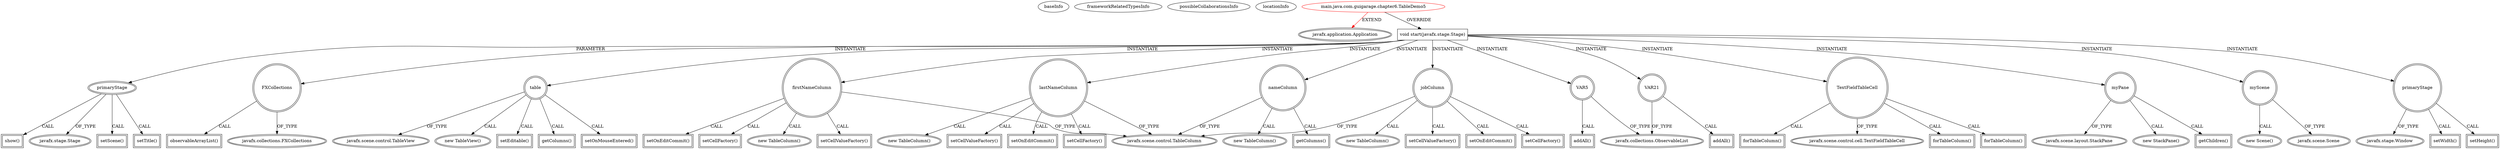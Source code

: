 digraph {
baseInfo[graphId=2882,category="extension_graph",isAnonymous=false,possibleRelation=false]
frameworkRelatedTypesInfo[0="javafx.application.Application"]
possibleCollaborationsInfo[]
locationInfo[projectName="guigarage-mastering-javafx-controls",filePath="/guigarage-mastering-javafx-controls/mastering-javafx-controls-master/src/main/java/com/guigarage/chapter6/TableDemo5.java",contextSignature="TableDemo5",graphId="2882"]
0[label="main.java.com.guigarage.chapter6.TableDemo5",vertexType="ROOT_CLIENT_CLASS_DECLARATION",isFrameworkType=false,color=red]
1[label="javafx.application.Application",vertexType="FRAMEWORK_CLASS_TYPE",isFrameworkType=true,peripheries=2]
2[label="void start(javafx.stage.Stage)",vertexType="OVERRIDING_METHOD_DECLARATION",isFrameworkType=false,shape=box]
3[label="primaryStage",vertexType="PARAMETER_DECLARATION",isFrameworkType=true,peripheries=2]
4[label="javafx.stage.Stage",vertexType="FRAMEWORK_CLASS_TYPE",isFrameworkType=true,peripheries=2]
5[label="FXCollections",vertexType="VARIABLE_EXPRESION",isFrameworkType=true,peripheries=2,shape=circle]
7[label="javafx.collections.FXCollections",vertexType="FRAMEWORK_CLASS_TYPE",isFrameworkType=true,peripheries=2]
6[label="observableArrayList()",vertexType="INSIDE_CALL",isFrameworkType=true,peripheries=2,shape=box]
9[label="table",vertexType="VARIABLE_EXPRESION",isFrameworkType=true,peripheries=2,shape=circle]
10[label="javafx.scene.control.TableView",vertexType="FRAMEWORK_CLASS_TYPE",isFrameworkType=true,peripheries=2]
8[label="new TableView()",vertexType="CONSTRUCTOR_CALL",isFrameworkType=true,peripheries=2]
12[label="firstNameColumn",vertexType="VARIABLE_EXPRESION",isFrameworkType=true,peripheries=2,shape=circle]
13[label="javafx.scene.control.TableColumn",vertexType="FRAMEWORK_CLASS_TYPE",isFrameworkType=true,peripheries=2]
11[label="new TableColumn()",vertexType="CONSTRUCTOR_CALL",isFrameworkType=true,peripheries=2]
15[label="lastNameColumn",vertexType="VARIABLE_EXPRESION",isFrameworkType=true,peripheries=2,shape=circle]
14[label="new TableColumn()",vertexType="CONSTRUCTOR_CALL",isFrameworkType=true,peripheries=2]
18[label="nameColumn",vertexType="VARIABLE_EXPRESION",isFrameworkType=true,peripheries=2,shape=circle]
17[label="new TableColumn()",vertexType="CONSTRUCTOR_CALL",isFrameworkType=true,peripheries=2]
20[label="VAR5",vertexType="VARIABLE_EXPRESION",isFrameworkType=true,peripheries=2,shape=circle]
22[label="javafx.collections.ObservableList",vertexType="FRAMEWORK_INTERFACE_TYPE",isFrameworkType=true,peripheries=2]
21[label="addAll()",vertexType="INSIDE_CALL",isFrameworkType=true,peripheries=2,shape=box]
24[label="getColumns()",vertexType="INSIDE_CALL",isFrameworkType=true,peripheries=2,shape=box]
26[label="jobColumn",vertexType="VARIABLE_EXPRESION",isFrameworkType=true,peripheries=2,shape=circle]
25[label="new TableColumn()",vertexType="CONSTRUCTOR_CALL",isFrameworkType=true,peripheries=2]
29[label="setCellValueFactory()",vertexType="INSIDE_CALL",isFrameworkType=true,peripheries=2,shape=box]
31[label="setCellValueFactory()",vertexType="INSIDE_CALL",isFrameworkType=true,peripheries=2,shape=box]
33[label="setCellValueFactory()",vertexType="INSIDE_CALL",isFrameworkType=true,peripheries=2,shape=box]
35[label="setOnEditCommit()",vertexType="INSIDE_CALL",isFrameworkType=true,peripheries=2,shape=box]
37[label="setOnEditCommit()",vertexType="INSIDE_CALL",isFrameworkType=true,peripheries=2,shape=box]
39[label="setOnEditCommit()",vertexType="INSIDE_CALL",isFrameworkType=true,peripheries=2,shape=box]
41[label="setCellFactory()",vertexType="INSIDE_CALL",isFrameworkType=true,peripheries=2,shape=box]
42[label="TextFieldTableCell",vertexType="VARIABLE_EXPRESION",isFrameworkType=true,peripheries=2,shape=circle]
44[label="javafx.scene.control.cell.TextFieldTableCell",vertexType="FRAMEWORK_CLASS_TYPE",isFrameworkType=true,peripheries=2]
43[label="forTableColumn()",vertexType="INSIDE_CALL",isFrameworkType=true,peripheries=2,shape=box]
46[label="setCellFactory()",vertexType="INSIDE_CALL",isFrameworkType=true,peripheries=2,shape=box]
48[label="forTableColumn()",vertexType="INSIDE_CALL",isFrameworkType=true,peripheries=2,shape=box]
50[label="setCellFactory()",vertexType="INSIDE_CALL",isFrameworkType=true,peripheries=2,shape=box]
52[label="forTableColumn()",vertexType="INSIDE_CALL",isFrameworkType=true,peripheries=2,shape=box]
54[label="setEditable()",vertexType="INSIDE_CALL",isFrameworkType=true,peripheries=2,shape=box]
55[label="VAR21",vertexType="VARIABLE_EXPRESION",isFrameworkType=true,peripheries=2,shape=circle]
56[label="addAll()",vertexType="INSIDE_CALL",isFrameworkType=true,peripheries=2,shape=box]
59[label="getColumns()",vertexType="INSIDE_CALL",isFrameworkType=true,peripheries=2,shape=box]
61[label="setOnMouseEntered()",vertexType="INSIDE_CALL",isFrameworkType=true,peripheries=2,shape=box]
63[label="myPane",vertexType="VARIABLE_EXPRESION",isFrameworkType=true,peripheries=2,shape=circle]
64[label="javafx.scene.layout.StackPane",vertexType="FRAMEWORK_CLASS_TYPE",isFrameworkType=true,peripheries=2]
62[label="new StackPane()",vertexType="CONSTRUCTOR_CALL",isFrameworkType=true,peripheries=2]
66[label="getChildren()",vertexType="INSIDE_CALL",isFrameworkType=true,peripheries=2,shape=box]
68[label="myScene",vertexType="VARIABLE_EXPRESION",isFrameworkType=true,peripheries=2,shape=circle]
69[label="javafx.scene.Scene",vertexType="FRAMEWORK_CLASS_TYPE",isFrameworkType=true,peripheries=2]
67[label="new Scene()",vertexType="CONSTRUCTOR_CALL",isFrameworkType=true,peripheries=2]
71[label="setScene()",vertexType="INSIDE_CALL",isFrameworkType=true,peripheries=2,shape=box]
73[label="setTitle()",vertexType="INSIDE_CALL",isFrameworkType=true,peripheries=2,shape=box]
74[label="primaryStage",vertexType="VARIABLE_EXPRESION",isFrameworkType=true,peripheries=2,shape=circle]
76[label="javafx.stage.Window",vertexType="FRAMEWORK_CLASS_TYPE",isFrameworkType=true,peripheries=2]
75[label="setWidth()",vertexType="INSIDE_CALL",isFrameworkType=true,peripheries=2,shape=box]
78[label="setHeight()",vertexType="INSIDE_CALL",isFrameworkType=true,peripheries=2,shape=box]
80[label="show()",vertexType="INSIDE_CALL",isFrameworkType=true,peripheries=2,shape=box]
0->1[label="EXTEND",color=red]
0->2[label="OVERRIDE"]
3->4[label="OF_TYPE"]
2->3[label="PARAMETER"]
2->5[label="INSTANTIATE"]
5->7[label="OF_TYPE"]
5->6[label="CALL"]
2->9[label="INSTANTIATE"]
9->10[label="OF_TYPE"]
9->8[label="CALL"]
2->12[label="INSTANTIATE"]
12->13[label="OF_TYPE"]
12->11[label="CALL"]
2->15[label="INSTANTIATE"]
15->13[label="OF_TYPE"]
15->14[label="CALL"]
2->18[label="INSTANTIATE"]
18->13[label="OF_TYPE"]
18->17[label="CALL"]
2->20[label="INSTANTIATE"]
20->22[label="OF_TYPE"]
20->21[label="CALL"]
18->24[label="CALL"]
2->26[label="INSTANTIATE"]
26->13[label="OF_TYPE"]
26->25[label="CALL"]
12->29[label="CALL"]
15->31[label="CALL"]
26->33[label="CALL"]
12->35[label="CALL"]
15->37[label="CALL"]
26->39[label="CALL"]
12->41[label="CALL"]
2->42[label="INSTANTIATE"]
42->44[label="OF_TYPE"]
42->43[label="CALL"]
15->46[label="CALL"]
42->48[label="CALL"]
26->50[label="CALL"]
42->52[label="CALL"]
9->54[label="CALL"]
2->55[label="INSTANTIATE"]
55->22[label="OF_TYPE"]
55->56[label="CALL"]
9->59[label="CALL"]
9->61[label="CALL"]
2->63[label="INSTANTIATE"]
63->64[label="OF_TYPE"]
63->62[label="CALL"]
63->66[label="CALL"]
2->68[label="INSTANTIATE"]
68->69[label="OF_TYPE"]
68->67[label="CALL"]
3->71[label="CALL"]
3->73[label="CALL"]
2->74[label="INSTANTIATE"]
74->76[label="OF_TYPE"]
74->75[label="CALL"]
74->78[label="CALL"]
3->80[label="CALL"]
}
